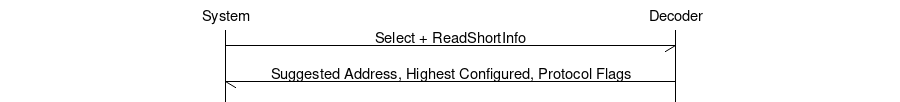 msc
{
  hscale = "1.5";

  a [label="System"], b [label="Decoder"];

  a->b [label="Select + ReadShortInfo"];
  b->a [label="Suggested Address, Highest Configured, Protocol Flags"];
}
